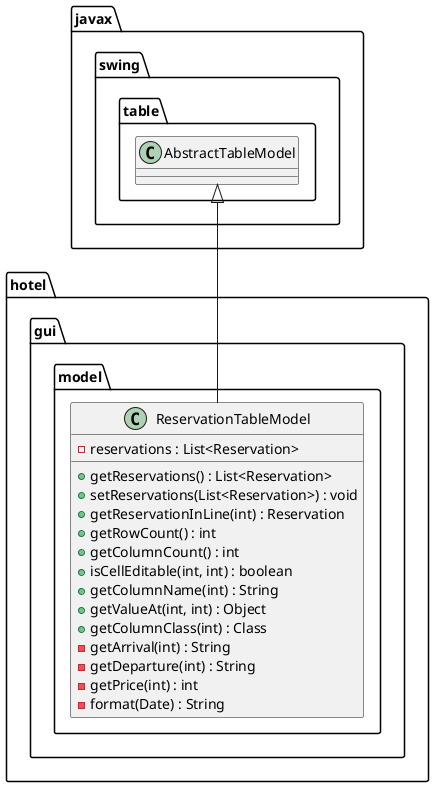 @startuml

class hotel.gui.model.ReservationTableModel {
    - reservations : List<Reservation>
    + getReservations() : List<Reservation>
    + setReservations(List<Reservation>) : void
    + getReservationInLine(int) : Reservation
    + getRowCount() : int
    + getColumnCount() : int
    + isCellEditable(int, int) : boolean
    + getColumnName(int) : String
    + getValueAt(int, int) : Object
    + getColumnClass(int) : Class
    - getArrival(int) : String
    - getDeparture(int) : String
    - getPrice(int) : int
    - format(Date) : String
}

javax.swing.table.AbstractTableModel <|-- hotel.gui.model.ReservationTableModel

@enduml